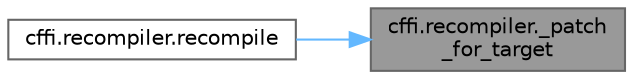 digraph "cffi.recompiler._patch_for_target"
{
 // LATEX_PDF_SIZE
  bgcolor="transparent";
  edge [fontname=Helvetica,fontsize=10,labelfontname=Helvetica,labelfontsize=10];
  node [fontname=Helvetica,fontsize=10,shape=box,height=0.2,width=0.4];
  rankdir="RL";
  Node1 [id="Node000001",label="cffi.recompiler._patch\l_for_target",height=0.2,width=0.4,color="gray40", fillcolor="grey60", style="filled", fontcolor="black",tooltip=" "];
  Node1 -> Node2 [id="edge1_Node000001_Node000002",dir="back",color="steelblue1",style="solid",tooltip=" "];
  Node2 [id="Node000002",label="cffi.recompiler.recompile",height=0.2,width=0.4,color="grey40", fillcolor="white", style="filled",URL="$namespacecffi_1_1recompiler.html#aac0571110195f7727d2a3a41b87260ac",tooltip=" "];
}
